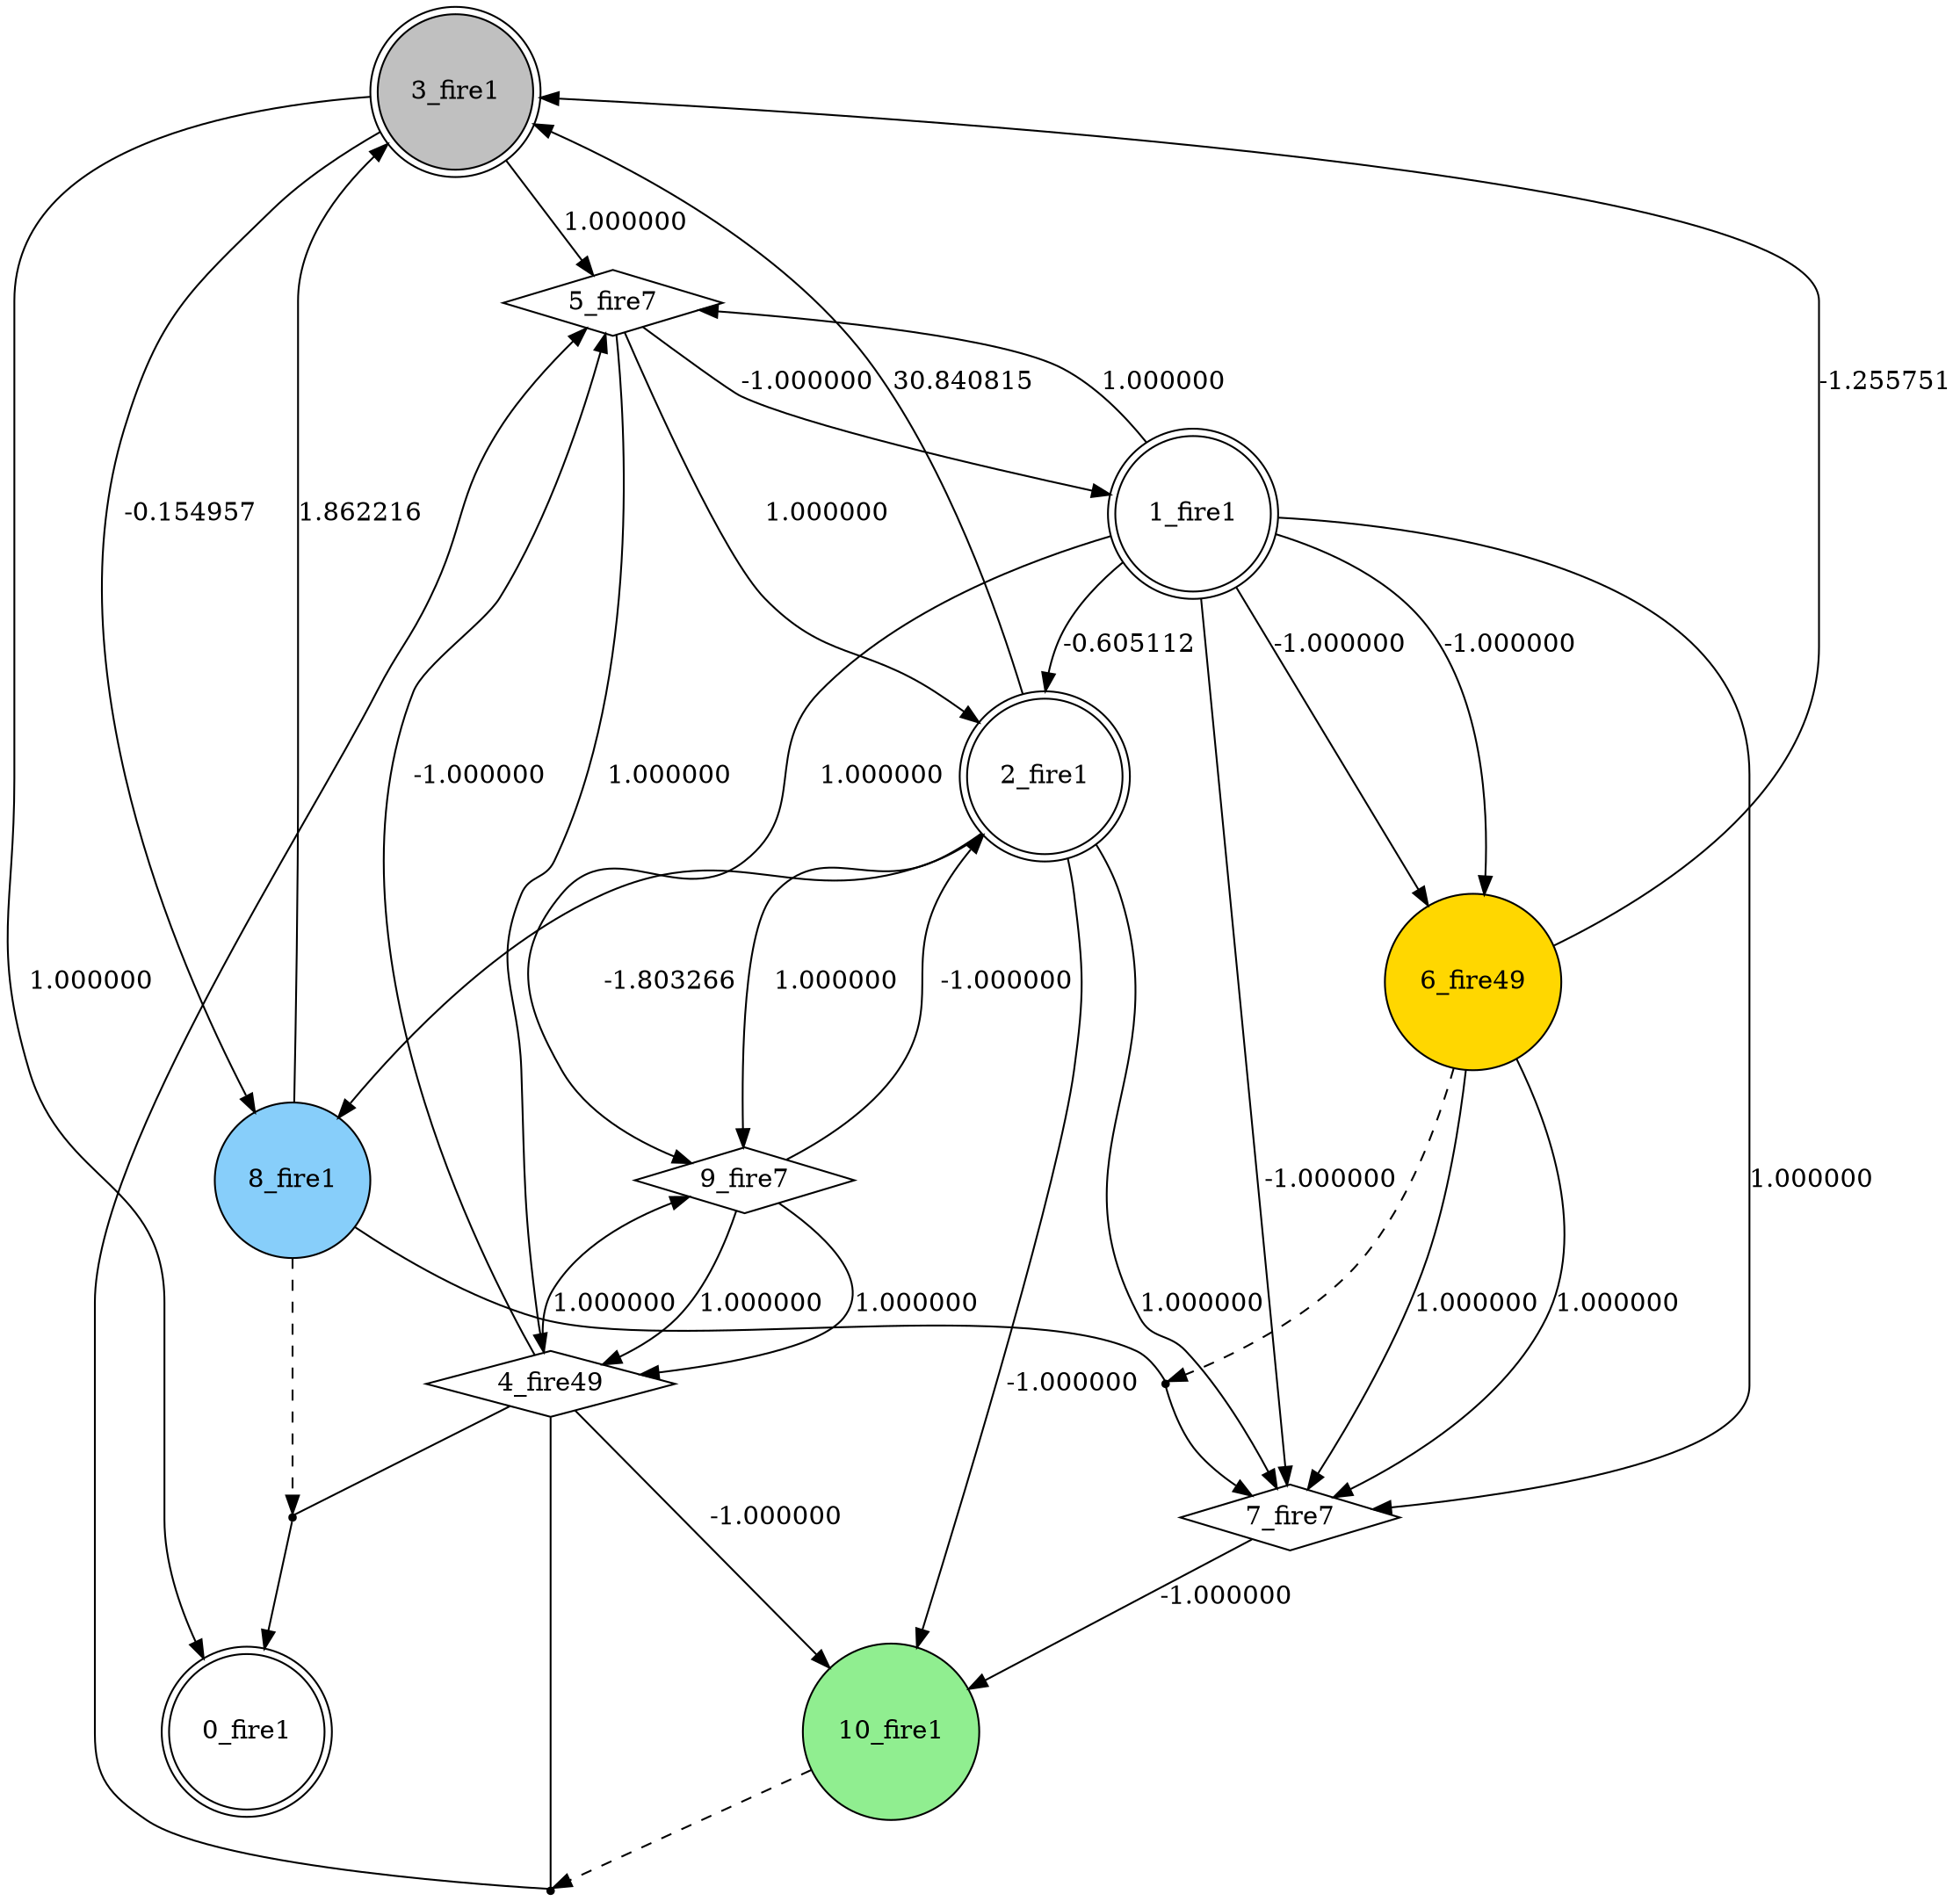 digraph G {
 node[shape = circle]
0 [label="0_fire1",shape=doublecircle]
1 [label="1_fire1",shape=doublecircle]
2 [label="2_fire1",shape=doublecircle]
3 [label="3_fire1",shape=doublecircle, style=filled, fillcolor=gray]
4 [label="4_fire49",shape=diamond]
5 [label="5_fire7",shape=diamond]
6 [label="6_fire49",style=filled, fillcolor=gold]
7 [label="7_fire7",shape=diamond]
8 [label="8_fire1",style=filled, fillcolor=lightskyblue]
9 [label="9_fire7",shape=diamond]
10 [label="10_fire1",style=filled, fillcolor=lightgreen]
2 -> 3 [label="30.840815"]
2 -> 9 [label="1.000000"]
2 -> 8 [label="-1.803266"]
1 -> 2 [label="-0.605112"]
4 -> 9 [label="1.000000"]
6 -> 3 [label="-1.255751"]
11 [shape=point, label=""]
8 -> 11 [style=dashed] 
4 -> 11 [dir=none]
11 -> 0 
9 -> 4 [label="1.000000"]
9 -> 4 [label="1.000000"]
1 -> 6 [label="-1.000000"]
12 [shape=point, label=""]
6 -> 12 [style=dashed] 
8 -> 12 [dir=none]
12 -> 7 
6 -> 7 [label="1.000000"]
3 -> 8 [label="-0.154957"]
8 -> 3 [label="1.862216"]
1 -> 6 [label="-1.000000"]
1 -> 7 [label="1.000000"]
3 -> 0 [label="1.000000"]
5 -> 4 [label="1.000000"]
7 -> 10 [label="-1.000000"]
5 -> 1 [label="-1.000000"]
4 -> 10 [label="-1.000000"]
13 [shape=point, label=""]
10 -> 13 [style=dashed] 
4 -> 13 [dir=none]
13 -> 5 
1 -> 7 [label="-1.000000"]
1 -> 5 [label="1.000000"]
6 -> 7 [label="1.000000"]
4 -> 5 [label="-1.000000"]
9 -> 2 [label="-1.000000"]
2 -> 10 [label="-1.000000"]
1 -> 9 [label="1.000000"]
2 -> 7 [label="1.000000"]
3 -> 5 [label="1.000000"]
5 -> 2 [label="1.000000"]
}
